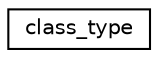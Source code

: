 digraph "Graphical Class Hierarchy"
{
  edge [fontname="Helvetica",fontsize="10",labelfontname="Helvetica",labelfontsize="10"];
  node [fontname="Helvetica",fontsize="10",shape=record];
  rankdir="LR";
  Node0 [label="class_type",height=0.2,width=0.4,color="black", fillcolor="white", style="filled",URL="$structclass__type.html"];
}
